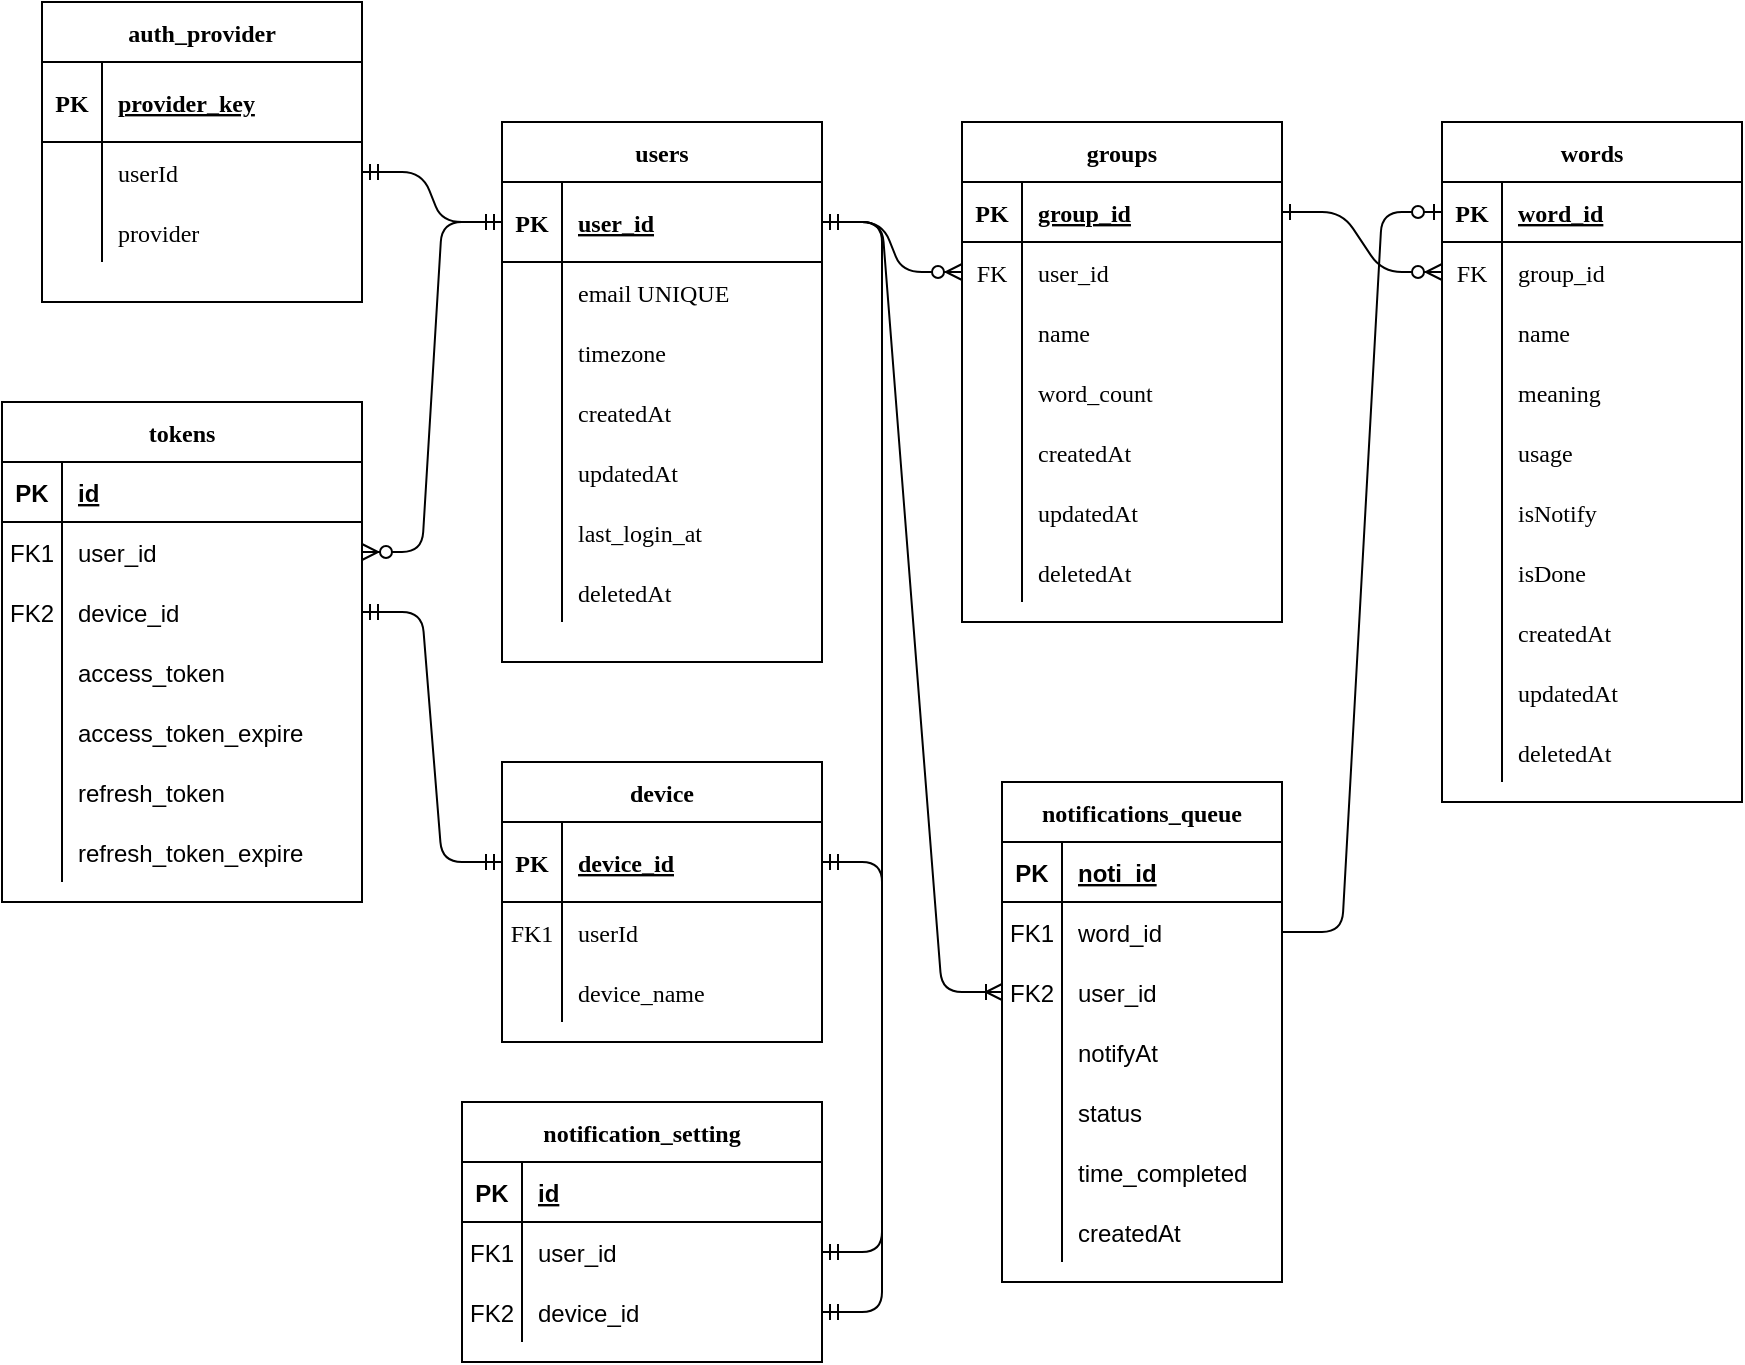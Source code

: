 <mxfile version="14.6.6" type="embed" pages="2"><diagram id="R2lEEEUBdFMjLlhIrx00" name="Page-1"><mxGraphModel dx="909" dy="539" grid="1" gridSize="10" guides="1" tooltips="1" connect="1" arrows="1" fold="1" page="1" pageScale="1" pageWidth="2336" pageHeight="1654" math="0" shadow="0" extFonts="Permanent Marker^https://fonts.googleapis.com/css?family=Permanent+Marker"><root><mxCell id="0"/><mxCell id="1" parent="0"/><mxCell id="C-vyLk0tnHw3VtMMgP7b-1" value="" style="edgeStyle=entityRelationEdgeStyle;endArrow=ERzeroToMany;startArrow=ERone;endFill=1;startFill=0;fontFamily=Garamond;" parent="1" source="C-vyLk0tnHw3VtMMgP7b-24" target="C-vyLk0tnHw3VtMMgP7b-6" edge="1"><mxGeometry width="100" height="100" relative="1" as="geometry"><mxPoint x="1220" y="1240" as="sourcePoint"/><mxPoint x="1320" y="1140" as="targetPoint"/></mxGeometry></mxCell><mxCell id="C-vyLk0tnHw3VtMMgP7b-12" value="" style="edgeStyle=entityRelationEdgeStyle;endArrow=ERzeroToMany;startArrow=ERone;endFill=1;startFill=0;fontFamily=Garamond;" parent="1" source="C-vyLk0tnHw3VtMMgP7b-3" target="C-vyLk0tnHw3VtMMgP7b-17" edge="1"><mxGeometry width="100" height="100" relative="1" as="geometry"><mxPoint x="1280" y="700" as="sourcePoint"/><mxPoint x="1340" y="725" as="targetPoint"/></mxGeometry></mxCell><mxCell id="C-vyLk0tnHw3VtMMgP7b-2" value="groups" style="shape=table;startSize=30;container=1;collapsible=1;childLayout=tableLayout;fixedRows=1;rowLines=0;fontStyle=1;align=center;resizeLast=1;fontFamily=Garamond;" parent="1" vertex="1"><mxGeometry x="1330" y="640" width="160" height="250" as="geometry"/></mxCell><mxCell id="C-vyLk0tnHw3VtMMgP7b-3" value="" style="shape=partialRectangle;collapsible=0;dropTarget=0;pointerEvents=0;fillColor=none;points=[[0,0.5],[1,0.5]];portConstraint=eastwest;top=0;left=0;right=0;bottom=1;fontFamily=Garamond;" parent="C-vyLk0tnHw3VtMMgP7b-2" vertex="1"><mxGeometry y="30" width="160" height="30" as="geometry"/></mxCell><mxCell id="C-vyLk0tnHw3VtMMgP7b-4" value="PK" style="shape=partialRectangle;overflow=hidden;connectable=0;fillColor=none;top=0;left=0;bottom=0;right=0;fontStyle=1;fontFamily=Garamond;" parent="C-vyLk0tnHw3VtMMgP7b-3" vertex="1"><mxGeometry width="30" height="30" as="geometry"/></mxCell><mxCell id="C-vyLk0tnHw3VtMMgP7b-5" value="group_id" style="shape=partialRectangle;overflow=hidden;connectable=0;fillColor=none;top=0;left=0;bottom=0;right=0;align=left;spacingLeft=6;fontStyle=5;fontFamily=Garamond;" parent="C-vyLk0tnHw3VtMMgP7b-3" vertex="1"><mxGeometry x="30" width="130" height="30" as="geometry"/></mxCell><mxCell id="C-vyLk0tnHw3VtMMgP7b-6" value="" style="shape=partialRectangle;collapsible=0;dropTarget=0;pointerEvents=0;fillColor=none;points=[[0,0.5],[1,0.5]];portConstraint=eastwest;top=0;left=0;right=0;bottom=0;fontFamily=Garamond;" parent="C-vyLk0tnHw3VtMMgP7b-2" vertex="1"><mxGeometry y="60" width="160" height="30" as="geometry"/></mxCell><mxCell id="C-vyLk0tnHw3VtMMgP7b-7" value="FK" style="shape=partialRectangle;overflow=hidden;connectable=0;fillColor=none;top=0;left=0;bottom=0;right=0;fontFamily=Garamond;" parent="C-vyLk0tnHw3VtMMgP7b-6" vertex="1"><mxGeometry width="30" height="30" as="geometry"/></mxCell><mxCell id="C-vyLk0tnHw3VtMMgP7b-8" value="user_id" style="shape=partialRectangle;overflow=hidden;connectable=0;fillColor=none;top=0;left=0;bottom=0;right=0;align=left;spacingLeft=6;fontFamily=Garamond;" parent="C-vyLk0tnHw3VtMMgP7b-6" vertex="1"><mxGeometry x="30" width="130" height="30" as="geometry"/></mxCell><mxCell id="C-vyLk0tnHw3VtMMgP7b-9" value="" style="shape=partialRectangle;collapsible=0;dropTarget=0;pointerEvents=0;fillColor=none;points=[[0,0.5],[1,0.5]];portConstraint=eastwest;top=0;left=0;right=0;bottom=0;fontFamily=Garamond;" parent="C-vyLk0tnHw3VtMMgP7b-2" vertex="1"><mxGeometry y="90" width="160" height="30" as="geometry"/></mxCell><mxCell id="C-vyLk0tnHw3VtMMgP7b-10" value="" style="shape=partialRectangle;overflow=hidden;connectable=0;fillColor=none;top=0;left=0;bottom=0;right=0;fontFamily=Garamond;" parent="C-vyLk0tnHw3VtMMgP7b-9" vertex="1"><mxGeometry width="30" height="30" as="geometry"/></mxCell><mxCell id="C-vyLk0tnHw3VtMMgP7b-11" value="name" style="shape=partialRectangle;overflow=hidden;connectable=0;fillColor=none;top=0;left=0;bottom=0;right=0;align=left;spacingLeft=6;fontFamily=Garamond;" parent="C-vyLk0tnHw3VtMMgP7b-9" vertex="1"><mxGeometry x="30" width="130" height="30" as="geometry"/></mxCell><mxCell id="8" value="" style="shape=partialRectangle;collapsible=0;dropTarget=0;pointerEvents=0;fillColor=none;points=[[0,0.5],[1,0.5]];portConstraint=eastwest;top=0;left=0;right=0;bottom=0;fontFamily=Garamond;" parent="C-vyLk0tnHw3VtMMgP7b-2" vertex="1"><mxGeometry y="120" width="160" height="30" as="geometry"/></mxCell><mxCell id="9" value="" style="shape=partialRectangle;overflow=hidden;connectable=0;fillColor=none;top=0;left=0;bottom=0;right=0;fontFamily=Garamond;" parent="8" vertex="1"><mxGeometry width="30" height="30" as="geometry"/></mxCell><mxCell id="10" value="word_count" style="shape=partialRectangle;overflow=hidden;connectable=0;fillColor=none;top=0;left=0;bottom=0;right=0;align=left;spacingLeft=6;fontFamily=Garamond;" parent="8" vertex="1"><mxGeometry x="30" width="130" height="30" as="geometry"/></mxCell><mxCell id="VCVK0qYuMwPECH46nlnQ-43" value="" style="shape=partialRectangle;collapsible=0;dropTarget=0;pointerEvents=0;fillColor=none;points=[[0,0.5],[1,0.5]];portConstraint=eastwest;top=0;left=0;right=0;bottom=0;fontFamily=Garamond;" parent="C-vyLk0tnHw3VtMMgP7b-2" vertex="1"><mxGeometry y="150" width="160" height="30" as="geometry"/></mxCell><mxCell id="VCVK0qYuMwPECH46nlnQ-44" value="" style="shape=partialRectangle;overflow=hidden;connectable=0;fillColor=none;top=0;left=0;bottom=0;right=0;fontFamily=Garamond;" parent="VCVK0qYuMwPECH46nlnQ-43" vertex="1"><mxGeometry width="30" height="30" as="geometry"/></mxCell><mxCell id="VCVK0qYuMwPECH46nlnQ-45" value="createdAt" style="shape=partialRectangle;overflow=hidden;connectable=0;fillColor=none;top=0;left=0;bottom=0;right=0;align=left;spacingLeft=6;fontFamily=Garamond;" parent="VCVK0qYuMwPECH46nlnQ-43" vertex="1"><mxGeometry x="30" width="130" height="30" as="geometry"/></mxCell><mxCell id="VCVK0qYuMwPECH46nlnQ-135" value="" style="shape=partialRectangle;collapsible=0;dropTarget=0;pointerEvents=0;fillColor=none;points=[[0,0.5],[1,0.5]];portConstraint=eastwest;top=0;left=0;right=0;bottom=0;fontFamily=Garamond;" parent="C-vyLk0tnHw3VtMMgP7b-2" vertex="1"><mxGeometry y="180" width="160" height="30" as="geometry"/></mxCell><mxCell id="VCVK0qYuMwPECH46nlnQ-136" value="" style="shape=partialRectangle;overflow=hidden;connectable=0;fillColor=none;top=0;left=0;bottom=0;right=0;fontFamily=Garamond;" parent="VCVK0qYuMwPECH46nlnQ-135" vertex="1"><mxGeometry width="30" height="30" as="geometry"/></mxCell><mxCell id="VCVK0qYuMwPECH46nlnQ-137" value="updatedAt" style="shape=partialRectangle;overflow=hidden;connectable=0;fillColor=none;top=0;left=0;bottom=0;right=0;align=left;spacingLeft=6;fontFamily=Garamond;" parent="VCVK0qYuMwPECH46nlnQ-135" vertex="1"><mxGeometry x="30" width="130" height="30" as="geometry"/></mxCell><mxCell id="VCVK0qYuMwPECH46nlnQ-46" value="" style="shape=partialRectangle;collapsible=0;dropTarget=0;pointerEvents=0;fillColor=none;points=[[0,0.5],[1,0.5]];portConstraint=eastwest;top=0;left=0;right=0;bottom=0;fontFamily=Garamond;" parent="C-vyLk0tnHw3VtMMgP7b-2" vertex="1"><mxGeometry y="210" width="160" height="30" as="geometry"/></mxCell><mxCell id="VCVK0qYuMwPECH46nlnQ-47" value="" style="shape=partialRectangle;overflow=hidden;connectable=0;fillColor=none;top=0;left=0;bottom=0;right=0;fontFamily=Garamond;" parent="VCVK0qYuMwPECH46nlnQ-46" vertex="1"><mxGeometry width="30" height="30" as="geometry"/></mxCell><mxCell id="VCVK0qYuMwPECH46nlnQ-48" value="deletedAt" style="shape=partialRectangle;overflow=hidden;connectable=0;fillColor=none;top=0;left=0;bottom=0;right=0;align=left;spacingLeft=6;fontFamily=Garamond;" parent="VCVK0qYuMwPECH46nlnQ-46" vertex="1"><mxGeometry x="30" width="130" height="30" as="geometry"/></mxCell><mxCell id="C-vyLk0tnHw3VtMMgP7b-13" value="words" style="shape=table;startSize=30;container=1;collapsible=1;childLayout=tableLayout;fixedRows=1;rowLines=0;fontStyle=1;align=center;resizeLast=1;fontFamily=Garamond;" parent="1" vertex="1"><mxGeometry x="1570" y="640" width="150" height="340" as="geometry"/></mxCell><mxCell id="C-vyLk0tnHw3VtMMgP7b-14" value="" style="shape=partialRectangle;collapsible=0;dropTarget=0;pointerEvents=0;fillColor=none;points=[[0,0.5],[1,0.5]];portConstraint=eastwest;top=0;left=0;right=0;bottom=1;fontFamily=Garamond;" parent="C-vyLk0tnHw3VtMMgP7b-13" vertex="1"><mxGeometry y="30" width="150" height="30" as="geometry"/></mxCell><mxCell id="C-vyLk0tnHw3VtMMgP7b-15" value="PK" style="shape=partialRectangle;overflow=hidden;connectable=0;fillColor=none;top=0;left=0;bottom=0;right=0;fontStyle=1;fontFamily=Garamond;" parent="C-vyLk0tnHw3VtMMgP7b-14" vertex="1"><mxGeometry width="30" height="30" as="geometry"/></mxCell><mxCell id="C-vyLk0tnHw3VtMMgP7b-16" value="word_id" style="shape=partialRectangle;overflow=hidden;connectable=0;fillColor=none;top=0;left=0;bottom=0;right=0;align=left;spacingLeft=6;fontStyle=5;fontFamily=Garamond;" parent="C-vyLk0tnHw3VtMMgP7b-14" vertex="1"><mxGeometry x="30" width="120" height="30" as="geometry"/></mxCell><mxCell id="C-vyLk0tnHw3VtMMgP7b-17" value="" style="shape=partialRectangle;collapsible=0;dropTarget=0;pointerEvents=0;fillColor=none;points=[[0,0.5],[1,0.5]];portConstraint=eastwest;top=0;left=0;right=0;bottom=0;fontFamily=Garamond;" parent="C-vyLk0tnHw3VtMMgP7b-13" vertex="1"><mxGeometry y="60" width="150" height="30" as="geometry"/></mxCell><mxCell id="C-vyLk0tnHw3VtMMgP7b-18" value="FK" style="shape=partialRectangle;overflow=hidden;connectable=0;fillColor=none;top=0;left=0;bottom=0;right=0;fontFamily=Garamond;" parent="C-vyLk0tnHw3VtMMgP7b-17" vertex="1"><mxGeometry width="30" height="30" as="geometry"/></mxCell><mxCell id="C-vyLk0tnHw3VtMMgP7b-19" value="group_id" style="shape=partialRectangle;overflow=hidden;connectable=0;fillColor=none;top=0;left=0;bottom=0;right=0;align=left;spacingLeft=6;fontFamily=Garamond;" parent="C-vyLk0tnHw3VtMMgP7b-17" vertex="1"><mxGeometry x="30" width="120" height="30" as="geometry"/></mxCell><mxCell id="C-vyLk0tnHw3VtMMgP7b-20" value="" style="shape=partialRectangle;collapsible=0;dropTarget=0;pointerEvents=0;fillColor=none;points=[[0,0.5],[1,0.5]];portConstraint=eastwest;top=0;left=0;right=0;bottom=0;fontFamily=Garamond;" parent="C-vyLk0tnHw3VtMMgP7b-13" vertex="1"><mxGeometry y="90" width="150" height="30" as="geometry"/></mxCell><mxCell id="C-vyLk0tnHw3VtMMgP7b-21" value="" style="shape=partialRectangle;overflow=hidden;connectable=0;fillColor=none;top=0;left=0;bottom=0;right=0;fontFamily=Garamond;" parent="C-vyLk0tnHw3VtMMgP7b-20" vertex="1"><mxGeometry width="30" height="30" as="geometry"/></mxCell><mxCell id="C-vyLk0tnHw3VtMMgP7b-22" value="name" style="shape=partialRectangle;overflow=hidden;connectable=0;fillColor=none;top=0;left=0;bottom=0;right=0;align=left;spacingLeft=6;fontFamily=Garamond;" parent="C-vyLk0tnHw3VtMMgP7b-20" vertex="1"><mxGeometry x="30" width="120" height="30" as="geometry"/></mxCell><mxCell id="VCVK0qYuMwPECH46nlnQ-64" value="" style="shape=partialRectangle;collapsible=0;dropTarget=0;pointerEvents=0;fillColor=none;points=[[0,0.5],[1,0.5]];portConstraint=eastwest;top=0;left=0;right=0;bottom=0;fontFamily=Garamond;" parent="C-vyLk0tnHw3VtMMgP7b-13" vertex="1"><mxGeometry y="120" width="150" height="30" as="geometry"/></mxCell><mxCell id="VCVK0qYuMwPECH46nlnQ-65" value="" style="shape=partialRectangle;overflow=hidden;connectable=0;fillColor=none;top=0;left=0;bottom=0;right=0;fontFamily=Garamond;" parent="VCVK0qYuMwPECH46nlnQ-64" vertex="1"><mxGeometry width="30" height="30" as="geometry"/></mxCell><mxCell id="VCVK0qYuMwPECH46nlnQ-66" value="meaning" style="shape=partialRectangle;overflow=hidden;connectable=0;fillColor=none;top=0;left=0;bottom=0;right=0;align=left;spacingLeft=6;fontFamily=Garamond;" parent="VCVK0qYuMwPECH46nlnQ-64" vertex="1"><mxGeometry x="30" width="120" height="30" as="geometry"/></mxCell><mxCell id="VCVK0qYuMwPECH46nlnQ-67" value="" style="shape=partialRectangle;collapsible=0;dropTarget=0;pointerEvents=0;fillColor=none;points=[[0,0.5],[1,0.5]];portConstraint=eastwest;top=0;left=0;right=0;bottom=0;fontFamily=Garamond;" parent="C-vyLk0tnHw3VtMMgP7b-13" vertex="1"><mxGeometry y="150" width="150" height="30" as="geometry"/></mxCell><mxCell id="VCVK0qYuMwPECH46nlnQ-68" value="" style="shape=partialRectangle;overflow=hidden;connectable=0;fillColor=none;top=0;left=0;bottom=0;right=0;fontFamily=Garamond;" parent="VCVK0qYuMwPECH46nlnQ-67" vertex="1"><mxGeometry width="30" height="30" as="geometry"/></mxCell><mxCell id="VCVK0qYuMwPECH46nlnQ-69" value="usage" style="shape=partialRectangle;overflow=hidden;connectable=0;fillColor=none;top=0;left=0;bottom=0;right=0;align=left;spacingLeft=6;fontFamily=Garamond;" parent="VCVK0qYuMwPECH46nlnQ-67" vertex="1"><mxGeometry x="30" width="120" height="30" as="geometry"/></mxCell><mxCell id="VCVK0qYuMwPECH46nlnQ-99" value="" style="shape=partialRectangle;collapsible=0;dropTarget=0;pointerEvents=0;fillColor=none;points=[[0,0.5],[1,0.5]];portConstraint=eastwest;top=0;left=0;right=0;bottom=0;fontFamily=Garamond;" parent="C-vyLk0tnHw3VtMMgP7b-13" vertex="1"><mxGeometry y="180" width="150" height="30" as="geometry"/></mxCell><mxCell id="VCVK0qYuMwPECH46nlnQ-100" value="" style="shape=partialRectangle;overflow=hidden;connectable=0;fillColor=none;top=0;left=0;bottom=0;right=0;fontFamily=Garamond;" parent="VCVK0qYuMwPECH46nlnQ-99" vertex="1"><mxGeometry width="30" height="30" as="geometry"/></mxCell><mxCell id="VCVK0qYuMwPECH46nlnQ-101" value="isNotify" style="shape=partialRectangle;overflow=hidden;connectable=0;fillColor=none;top=0;left=0;bottom=0;right=0;align=left;spacingLeft=6;fontFamily=Garamond;" parent="VCVK0qYuMwPECH46nlnQ-99" vertex="1"><mxGeometry x="30" width="120" height="30" as="geometry"/></mxCell><mxCell id="VCVK0qYuMwPECH46nlnQ-112" value="" style="shape=partialRectangle;collapsible=0;dropTarget=0;pointerEvents=0;fillColor=none;points=[[0,0.5],[1,0.5]];portConstraint=eastwest;top=0;left=0;right=0;bottom=0;fontFamily=Garamond;" parent="C-vyLk0tnHw3VtMMgP7b-13" vertex="1"><mxGeometry y="210" width="150" height="30" as="geometry"/></mxCell><mxCell id="VCVK0qYuMwPECH46nlnQ-113" value="" style="shape=partialRectangle;overflow=hidden;connectable=0;fillColor=none;top=0;left=0;bottom=0;right=0;fontFamily=Garamond;" parent="VCVK0qYuMwPECH46nlnQ-112" vertex="1"><mxGeometry width="30" height="30" as="geometry"/></mxCell><mxCell id="VCVK0qYuMwPECH46nlnQ-114" value="isDone" style="shape=partialRectangle;overflow=hidden;connectable=0;fillColor=none;top=0;left=0;bottom=0;right=0;align=left;spacingLeft=6;fontFamily=Garamond;" parent="VCVK0qYuMwPECH46nlnQ-112" vertex="1"><mxGeometry x="30" width="120" height="30" as="geometry"/></mxCell><mxCell id="VCVK0qYuMwPECH46nlnQ-70" value="" style="shape=partialRectangle;collapsible=0;dropTarget=0;pointerEvents=0;fillColor=none;points=[[0,0.5],[1,0.5]];portConstraint=eastwest;top=0;left=0;right=0;bottom=0;fontFamily=Garamond;" parent="C-vyLk0tnHw3VtMMgP7b-13" vertex="1"><mxGeometry y="240" width="150" height="30" as="geometry"/></mxCell><mxCell id="VCVK0qYuMwPECH46nlnQ-71" value="" style="shape=partialRectangle;overflow=hidden;connectable=0;fillColor=none;top=0;left=0;bottom=0;right=0;fontFamily=Garamond;" parent="VCVK0qYuMwPECH46nlnQ-70" vertex="1"><mxGeometry width="30" height="30" as="geometry"/></mxCell><mxCell id="VCVK0qYuMwPECH46nlnQ-72" value="createdAt" style="shape=partialRectangle;overflow=hidden;connectable=0;fillColor=none;top=0;left=0;bottom=0;right=0;align=left;spacingLeft=6;fontFamily=Garamond;" parent="VCVK0qYuMwPECH46nlnQ-70" vertex="1"><mxGeometry x="30" width="120" height="30" as="geometry"/></mxCell><mxCell id="VCVK0qYuMwPECH46nlnQ-73" value="" style="shape=partialRectangle;collapsible=0;dropTarget=0;pointerEvents=0;fillColor=none;points=[[0,0.5],[1,0.5]];portConstraint=eastwest;top=0;left=0;right=0;bottom=0;fontFamily=Garamond;" parent="C-vyLk0tnHw3VtMMgP7b-13" vertex="1"><mxGeometry y="270" width="150" height="30" as="geometry"/></mxCell><mxCell id="VCVK0qYuMwPECH46nlnQ-74" value="" style="shape=partialRectangle;overflow=hidden;connectable=0;fillColor=none;top=0;left=0;bottom=0;right=0;fontFamily=Garamond;" parent="VCVK0qYuMwPECH46nlnQ-73" vertex="1"><mxGeometry width="30" height="30" as="geometry"/></mxCell><mxCell id="VCVK0qYuMwPECH46nlnQ-75" value="updatedAt" style="shape=partialRectangle;overflow=hidden;connectable=0;fillColor=none;top=0;left=0;bottom=0;right=0;align=left;spacingLeft=6;fontFamily=Garamond;" parent="VCVK0qYuMwPECH46nlnQ-73" vertex="1"><mxGeometry x="30" width="120" height="30" as="geometry"/></mxCell><mxCell id="VCVK0qYuMwPECH46nlnQ-79" value="" style="shape=partialRectangle;collapsible=0;dropTarget=0;pointerEvents=0;fillColor=none;points=[[0,0.5],[1,0.5]];portConstraint=eastwest;top=0;left=0;right=0;bottom=0;fontFamily=Garamond;" parent="C-vyLk0tnHw3VtMMgP7b-13" vertex="1"><mxGeometry y="300" width="150" height="30" as="geometry"/></mxCell><mxCell id="VCVK0qYuMwPECH46nlnQ-80" value="" style="shape=partialRectangle;overflow=hidden;connectable=0;fillColor=none;top=0;left=0;bottom=0;right=0;fontFamily=Garamond;" parent="VCVK0qYuMwPECH46nlnQ-79" vertex="1"><mxGeometry width="30" height="30" as="geometry"/></mxCell><mxCell id="VCVK0qYuMwPECH46nlnQ-81" value="deletedAt" style="shape=partialRectangle;overflow=hidden;connectable=0;fillColor=none;top=0;left=0;bottom=0;right=0;align=left;spacingLeft=6;fontFamily=Garamond;" parent="VCVK0qYuMwPECH46nlnQ-79" vertex="1"><mxGeometry x="30" width="120" height="30" as="geometry"/></mxCell><mxCell id="C-vyLk0tnHw3VtMMgP7b-23" value="users" style="shape=table;startSize=30;container=1;collapsible=1;childLayout=tableLayout;fixedRows=1;rowLines=0;fontStyle=1;align=center;resizeLast=1;fontFamily=Garamond;" parent="1" vertex="1"><mxGeometry x="1100" y="640" width="160" height="270" as="geometry"/></mxCell><mxCell id="C-vyLk0tnHw3VtMMgP7b-24" value="" style="shape=partialRectangle;collapsible=0;dropTarget=0;pointerEvents=0;fillColor=none;points=[[0,0.5],[1,0.5]];portConstraint=eastwest;top=0;left=0;right=0;bottom=1;fontFamily=Garamond;" parent="C-vyLk0tnHw3VtMMgP7b-23" vertex="1"><mxGeometry y="30" width="160" height="40" as="geometry"/></mxCell><mxCell id="C-vyLk0tnHw3VtMMgP7b-25" value="PK" style="shape=partialRectangle;overflow=hidden;connectable=0;fillColor=none;top=0;left=0;bottom=0;right=0;fontStyle=1;fontFamily=Garamond;" parent="C-vyLk0tnHw3VtMMgP7b-24" vertex="1"><mxGeometry width="30" height="40" as="geometry"/></mxCell><mxCell id="C-vyLk0tnHw3VtMMgP7b-26" value="user_id" style="shape=partialRectangle;overflow=hidden;connectable=0;fillColor=none;top=0;left=0;bottom=0;right=0;align=left;spacingLeft=6;fontStyle=5;fontFamily=Garamond;" parent="C-vyLk0tnHw3VtMMgP7b-24" vertex="1"><mxGeometry x="30" width="130" height="40" as="geometry"/></mxCell><mxCell id="C-vyLk0tnHw3VtMMgP7b-27" value="" style="shape=partialRectangle;collapsible=0;dropTarget=0;pointerEvents=0;fillColor=none;points=[[0,0.5],[1,0.5]];portConstraint=eastwest;top=0;left=0;right=0;bottom=0;fontFamily=Garamond;" parent="C-vyLk0tnHw3VtMMgP7b-23" vertex="1"><mxGeometry y="70" width="160" height="30" as="geometry"/></mxCell><mxCell id="C-vyLk0tnHw3VtMMgP7b-28" value="" style="shape=partialRectangle;overflow=hidden;connectable=0;fillColor=none;top=0;left=0;bottom=0;right=0;fontFamily=Garamond;" parent="C-vyLk0tnHw3VtMMgP7b-27" vertex="1"><mxGeometry width="30" height="30" as="geometry"/></mxCell><mxCell id="C-vyLk0tnHw3VtMMgP7b-29" value="email UNIQUE" style="shape=partialRectangle;overflow=hidden;connectable=0;fillColor=none;top=0;left=0;bottom=0;right=0;align=left;spacingLeft=6;fontFamily=Garamond;" parent="C-vyLk0tnHw3VtMMgP7b-27" vertex="1"><mxGeometry x="30" width="130" height="30" as="geometry"/></mxCell><mxCell id="2" value="" style="shape=partialRectangle;collapsible=0;dropTarget=0;pointerEvents=0;fillColor=none;points=[[0,0.5],[1,0.5]];portConstraint=eastwest;top=0;left=0;right=0;bottom=0;fontFamily=Garamond;" parent="C-vyLk0tnHw3VtMMgP7b-23" vertex="1"><mxGeometry y="100" width="160" height="30" as="geometry"/></mxCell><mxCell id="3" value="" style="shape=partialRectangle;overflow=hidden;connectable=0;fillColor=none;top=0;left=0;bottom=0;right=0;fontFamily=Garamond;" parent="2" vertex="1"><mxGeometry width="30" height="30" as="geometry"/></mxCell><mxCell id="4" value="timezone" style="shape=partialRectangle;overflow=hidden;connectable=0;fillColor=none;top=0;left=0;bottom=0;right=0;align=left;spacingLeft=6;fontFamily=Garamond;" parent="2" vertex="1"><mxGeometry x="30" width="130" height="30" as="geometry"/></mxCell><mxCell id="VCVK0qYuMwPECH46nlnQ-31" value="" style="shape=partialRectangle;collapsible=0;dropTarget=0;pointerEvents=0;fillColor=none;points=[[0,0.5],[1,0.5]];portConstraint=eastwest;top=0;left=0;right=0;bottom=0;fontFamily=Garamond;" parent="C-vyLk0tnHw3VtMMgP7b-23" vertex="1"><mxGeometry y="130" width="160" height="30" as="geometry"/></mxCell><mxCell id="VCVK0qYuMwPECH46nlnQ-32" value="" style="shape=partialRectangle;overflow=hidden;connectable=0;fillColor=none;top=0;left=0;bottom=0;right=0;fontFamily=Garamond;" parent="VCVK0qYuMwPECH46nlnQ-31" vertex="1"><mxGeometry width="30" height="30" as="geometry"/></mxCell><mxCell id="VCVK0qYuMwPECH46nlnQ-33" value="createdAt" style="shape=partialRectangle;overflow=hidden;connectable=0;fillColor=none;top=0;left=0;bottom=0;right=0;align=left;spacingLeft=6;fontFamily=Garamond;" parent="VCVK0qYuMwPECH46nlnQ-31" vertex="1"><mxGeometry x="30" width="130" height="30" as="geometry"/></mxCell><mxCell id="VCVK0qYuMwPECH46nlnQ-34" value="" style="shape=partialRectangle;collapsible=0;dropTarget=0;pointerEvents=0;fillColor=none;points=[[0,0.5],[1,0.5]];portConstraint=eastwest;top=0;left=0;right=0;bottom=0;fontFamily=Garamond;" parent="C-vyLk0tnHw3VtMMgP7b-23" vertex="1"><mxGeometry y="160" width="160" height="30" as="geometry"/></mxCell><mxCell id="VCVK0qYuMwPECH46nlnQ-35" value="" style="shape=partialRectangle;overflow=hidden;connectable=0;fillColor=none;top=0;left=0;bottom=0;right=0;fontFamily=Garamond;" parent="VCVK0qYuMwPECH46nlnQ-34" vertex="1"><mxGeometry width="30" height="30" as="geometry"/></mxCell><mxCell id="VCVK0qYuMwPECH46nlnQ-36" value="updatedAt" style="shape=partialRectangle;overflow=hidden;connectable=0;fillColor=none;top=0;left=0;bottom=0;right=0;align=left;spacingLeft=6;fontFamily=Garamond;" parent="VCVK0qYuMwPECH46nlnQ-34" vertex="1"><mxGeometry x="30" width="130" height="30" as="geometry"/></mxCell><mxCell id="VCVK0qYuMwPECH46nlnQ-37" value="" style="shape=partialRectangle;collapsible=0;dropTarget=0;pointerEvents=0;fillColor=none;points=[[0,0.5],[1,0.5]];portConstraint=eastwest;top=0;left=0;right=0;bottom=0;fontFamily=Garamond;" parent="C-vyLk0tnHw3VtMMgP7b-23" vertex="1"><mxGeometry y="190" width="160" height="30" as="geometry"/></mxCell><mxCell id="VCVK0qYuMwPECH46nlnQ-38" value="" style="shape=partialRectangle;overflow=hidden;connectable=0;fillColor=none;top=0;left=0;bottom=0;right=0;fontFamily=Garamond;" parent="VCVK0qYuMwPECH46nlnQ-37" vertex="1"><mxGeometry width="30" height="30" as="geometry"/></mxCell><mxCell id="VCVK0qYuMwPECH46nlnQ-39" value="last_login_at" style="shape=partialRectangle;overflow=hidden;connectable=0;fillColor=none;top=0;left=0;bottom=0;right=0;align=left;spacingLeft=6;fontFamily=Garamond;" parent="VCVK0qYuMwPECH46nlnQ-37" vertex="1"><mxGeometry x="30" width="130" height="30" as="geometry"/></mxCell><mxCell id="5" value="" style="shape=partialRectangle;collapsible=0;dropTarget=0;pointerEvents=0;fillColor=none;points=[[0,0.5],[1,0.5]];portConstraint=eastwest;top=0;left=0;right=0;bottom=0;fontFamily=Garamond;" parent="C-vyLk0tnHw3VtMMgP7b-23" vertex="1"><mxGeometry y="220" width="160" height="30" as="geometry"/></mxCell><mxCell id="6" value="" style="shape=partialRectangle;overflow=hidden;connectable=0;fillColor=none;top=0;left=0;bottom=0;right=0;fontFamily=Garamond;" parent="5" vertex="1"><mxGeometry width="30" height="30" as="geometry"/></mxCell><mxCell id="7" value="deletedAt" style="shape=partialRectangle;overflow=hidden;connectable=0;fillColor=none;top=0;left=0;bottom=0;right=0;align=left;spacingLeft=6;fontFamily=Garamond;" parent="5" vertex="1"><mxGeometry x="30" width="130" height="30" as="geometry"/></mxCell><mxCell id="VCVK0qYuMwPECH46nlnQ-86" value="notifications_queue" style="shape=table;startSize=30;container=1;collapsible=1;childLayout=tableLayout;fixedRows=1;rowLines=0;fontStyle=1;align=center;resizeLast=1;fontFamily=Garamond;" parent="1" vertex="1"><mxGeometry x="1350" y="970" width="140" height="250" as="geometry"/></mxCell><mxCell id="VCVK0qYuMwPECH46nlnQ-87" value="" style="shape=partialRectangle;collapsible=0;dropTarget=0;pointerEvents=0;fillColor=none;top=0;left=0;bottom=1;right=0;points=[[0,0.5],[1,0.5]];portConstraint=eastwest;" parent="VCVK0qYuMwPECH46nlnQ-86" vertex="1"><mxGeometry y="30" width="140" height="30" as="geometry"/></mxCell><mxCell id="VCVK0qYuMwPECH46nlnQ-88" value="PK" style="shape=partialRectangle;connectable=0;fillColor=none;top=0;left=0;bottom=0;right=0;fontStyle=1;overflow=hidden;" parent="VCVK0qYuMwPECH46nlnQ-87" vertex="1"><mxGeometry width="30.0" height="30" as="geometry"/></mxCell><mxCell id="VCVK0qYuMwPECH46nlnQ-89" value="noti_id" style="shape=partialRectangle;connectable=0;fillColor=none;top=0;left=0;bottom=0;right=0;align=left;spacingLeft=6;fontStyle=5;overflow=hidden;" parent="VCVK0qYuMwPECH46nlnQ-87" vertex="1"><mxGeometry x="30.0" width="110.0" height="30" as="geometry"/></mxCell><mxCell id="VCVK0qYuMwPECH46nlnQ-90" value="" style="shape=partialRectangle;collapsible=0;dropTarget=0;pointerEvents=0;fillColor=none;top=0;left=0;bottom=0;right=0;points=[[0,0.5],[1,0.5]];portConstraint=eastwest;" parent="VCVK0qYuMwPECH46nlnQ-86" vertex="1"><mxGeometry y="60" width="140" height="30" as="geometry"/></mxCell><mxCell id="VCVK0qYuMwPECH46nlnQ-91" value="FK1" style="shape=partialRectangle;connectable=0;fillColor=none;top=0;left=0;bottom=0;right=0;editable=1;overflow=hidden;" parent="VCVK0qYuMwPECH46nlnQ-90" vertex="1"><mxGeometry width="30.0" height="30" as="geometry"/></mxCell><mxCell id="VCVK0qYuMwPECH46nlnQ-92" value="word_id" style="shape=partialRectangle;connectable=0;fillColor=none;top=0;left=0;bottom=0;right=0;align=left;spacingLeft=6;overflow=hidden;" parent="VCVK0qYuMwPECH46nlnQ-90" vertex="1"><mxGeometry x="30.0" width="110.0" height="30" as="geometry"/></mxCell><mxCell id="VCVK0qYuMwPECH46nlnQ-96" value="" style="shape=partialRectangle;collapsible=0;dropTarget=0;pointerEvents=0;fillColor=none;top=0;left=0;bottom=0;right=0;points=[[0,0.5],[1,0.5]];portConstraint=eastwest;" parent="VCVK0qYuMwPECH46nlnQ-86" vertex="1"><mxGeometry y="90" width="140" height="30" as="geometry"/></mxCell><mxCell id="VCVK0qYuMwPECH46nlnQ-97" value="FK2" style="shape=partialRectangle;connectable=0;fillColor=none;top=0;left=0;bottom=0;right=0;editable=1;overflow=hidden;" parent="VCVK0qYuMwPECH46nlnQ-96" vertex="1"><mxGeometry width="30.0" height="30" as="geometry"/></mxCell><mxCell id="VCVK0qYuMwPECH46nlnQ-98" value="user_id" style="shape=partialRectangle;connectable=0;fillColor=none;top=0;left=0;bottom=0;right=0;align=left;spacingLeft=6;overflow=hidden;" parent="VCVK0qYuMwPECH46nlnQ-96" vertex="1"><mxGeometry x="30.0" width="110.0" height="30" as="geometry"/></mxCell><mxCell id="VCVK0qYuMwPECH46nlnQ-118" value="" style="shape=partialRectangle;collapsible=0;dropTarget=0;pointerEvents=0;fillColor=none;top=0;left=0;bottom=0;right=0;points=[[0,0.5],[1,0.5]];portConstraint=eastwest;" parent="VCVK0qYuMwPECH46nlnQ-86" vertex="1"><mxGeometry y="120" width="140" height="30" as="geometry"/></mxCell><mxCell id="VCVK0qYuMwPECH46nlnQ-119" value="" style="shape=partialRectangle;connectable=0;fillColor=none;top=0;left=0;bottom=0;right=0;editable=1;overflow=hidden;" parent="VCVK0qYuMwPECH46nlnQ-118" vertex="1"><mxGeometry width="30.0" height="30" as="geometry"/></mxCell><mxCell id="VCVK0qYuMwPECH46nlnQ-120" value="notifyAt" style="shape=partialRectangle;connectable=0;fillColor=none;top=0;left=0;bottom=0;right=0;align=left;spacingLeft=6;overflow=hidden;" parent="VCVK0qYuMwPECH46nlnQ-118" vertex="1"><mxGeometry x="30.0" width="110.0" height="30" as="geometry"/></mxCell><mxCell id="117" value="" style="shape=partialRectangle;collapsible=0;dropTarget=0;pointerEvents=0;fillColor=none;top=0;left=0;bottom=0;right=0;points=[[0,0.5],[1,0.5]];portConstraint=eastwest;" vertex="1" parent="VCVK0qYuMwPECH46nlnQ-86"><mxGeometry y="150" width="140" height="30" as="geometry"/></mxCell><mxCell id="118" value="" style="shape=partialRectangle;connectable=0;fillColor=none;top=0;left=0;bottom=0;right=0;editable=1;overflow=hidden;" vertex="1" parent="117"><mxGeometry width="30.0" height="30" as="geometry"/></mxCell><mxCell id="119" value="status" style="shape=partialRectangle;connectable=0;fillColor=none;top=0;left=0;bottom=0;right=0;align=left;spacingLeft=6;overflow=hidden;" vertex="1" parent="117"><mxGeometry x="30.0" width="110.0" height="30" as="geometry"/></mxCell><mxCell id="120" value="" style="shape=partialRectangle;collapsible=0;dropTarget=0;pointerEvents=0;fillColor=none;top=0;left=0;bottom=0;right=0;points=[[0,0.5],[1,0.5]];portConstraint=eastwest;" vertex="1" parent="VCVK0qYuMwPECH46nlnQ-86"><mxGeometry y="180" width="140" height="30" as="geometry"/></mxCell><mxCell id="121" value="" style="shape=partialRectangle;connectable=0;fillColor=none;top=0;left=0;bottom=0;right=0;editable=1;overflow=hidden;" vertex="1" parent="120"><mxGeometry width="30.0" height="30" as="geometry"/></mxCell><mxCell id="122" value="time_completed" style="shape=partialRectangle;connectable=0;fillColor=none;top=0;left=0;bottom=0;right=0;align=left;spacingLeft=6;overflow=hidden;" vertex="1" parent="120"><mxGeometry x="30.0" width="110.0" height="30" as="geometry"/></mxCell><mxCell id="VCVK0qYuMwPECH46nlnQ-138" value="" style="shape=partialRectangle;collapsible=0;dropTarget=0;pointerEvents=0;fillColor=none;top=0;left=0;bottom=0;right=0;points=[[0,0.5],[1,0.5]];portConstraint=eastwest;" parent="VCVK0qYuMwPECH46nlnQ-86" vertex="1"><mxGeometry y="210" width="140" height="30" as="geometry"/></mxCell><mxCell id="VCVK0qYuMwPECH46nlnQ-139" value="" style="shape=partialRectangle;connectable=0;fillColor=none;top=0;left=0;bottom=0;right=0;editable=1;overflow=hidden;" parent="VCVK0qYuMwPECH46nlnQ-138" vertex="1"><mxGeometry width="30.0" height="30" as="geometry"/></mxCell><mxCell id="VCVK0qYuMwPECH46nlnQ-140" value="createdAt" style="shape=partialRectangle;connectable=0;fillColor=none;top=0;left=0;bottom=0;right=0;align=left;spacingLeft=6;overflow=hidden;" parent="VCVK0qYuMwPECH46nlnQ-138" vertex="1"><mxGeometry x="30.0" width="110.0" height="30" as="geometry"/></mxCell><mxCell id="VCVK0qYuMwPECH46nlnQ-117" value="" style="edgeStyle=entityRelationEdgeStyle;fontSize=12;html=1;endArrow=ERzeroToOne;endFill=1;fontFamily=Garamond;entryX=0;entryY=0.5;entryDx=0;entryDy=0;exitX=1;exitY=0.5;exitDx=0;exitDy=0;" parent="1" source="VCVK0qYuMwPECH46nlnQ-90" target="C-vyLk0tnHw3VtMMgP7b-14" edge="1"><mxGeometry width="100" height="100" relative="1" as="geometry"><mxPoint x="1500" y="1060" as="sourcePoint"/><mxPoint x="1590" y="960" as="targetPoint"/></mxGeometry></mxCell><mxCell id="VCVK0qYuMwPECH46nlnQ-121" value="" style="edgeStyle=entityRelationEdgeStyle;fontSize=12;html=1;endArrow=ERoneToMany;fontFamily=Garamond;exitX=1;exitY=0.5;exitDx=0;exitDy=0;entryX=0;entryY=0.5;entryDx=0;entryDy=0;" parent="1" source="C-vyLk0tnHw3VtMMgP7b-24" target="VCVK0qYuMwPECH46nlnQ-96" edge="1"><mxGeometry width="100" height="100" relative="1" as="geometry"><mxPoint x="1480" y="980" as="sourcePoint"/><mxPoint x="1580" y="880" as="targetPoint"/></mxGeometry></mxCell><mxCell id="11" value="auth_provider" style="shape=table;startSize=30;container=1;collapsible=1;childLayout=tableLayout;fixedRows=1;rowLines=0;fontStyle=1;align=center;resizeLast=1;fontFamily=Garamond;" parent="1" vertex="1"><mxGeometry x="870" y="580" width="160" height="150" as="geometry"/></mxCell><mxCell id="12" value="" style="shape=partialRectangle;collapsible=0;dropTarget=0;pointerEvents=0;fillColor=none;points=[[0,0.5],[1,0.5]];portConstraint=eastwest;top=0;left=0;right=0;bottom=1;fontFamily=Garamond;" parent="11" vertex="1"><mxGeometry y="30" width="160" height="40" as="geometry"/></mxCell><mxCell id="13" value="PK" style="shape=partialRectangle;overflow=hidden;connectable=0;fillColor=none;top=0;left=0;bottom=0;right=0;fontStyle=1;fontFamily=Garamond;" parent="12" vertex="1"><mxGeometry width="30" height="40" as="geometry"/></mxCell><mxCell id="14" value="provider_key" style="shape=partialRectangle;overflow=hidden;connectable=0;fillColor=none;top=0;left=0;bottom=0;right=0;align=left;spacingLeft=6;fontStyle=5;fontFamily=Garamond;" parent="12" vertex="1"><mxGeometry x="30" width="130" height="40" as="geometry"/></mxCell><mxCell id="15" value="" style="shape=partialRectangle;collapsible=0;dropTarget=0;pointerEvents=0;fillColor=none;points=[[0,0.5],[1,0.5]];portConstraint=eastwest;top=0;left=0;right=0;bottom=0;fontFamily=Garamond;" parent="11" vertex="1"><mxGeometry y="70" width="160" height="30" as="geometry"/></mxCell><mxCell id="16" value="" style="shape=partialRectangle;overflow=hidden;connectable=0;fillColor=none;top=0;left=0;bottom=0;right=0;fontFamily=Garamond;" parent="15" vertex="1"><mxGeometry width="30" height="30" as="geometry"/></mxCell><mxCell id="17" value="userId" style="shape=partialRectangle;overflow=hidden;connectable=0;fillColor=none;top=0;left=0;bottom=0;right=0;align=left;spacingLeft=6;fontFamily=Garamond;" parent="15" vertex="1"><mxGeometry x="30" width="130" height="30" as="geometry"/></mxCell><mxCell id="18" value="" style="shape=partialRectangle;collapsible=0;dropTarget=0;pointerEvents=0;fillColor=none;points=[[0,0.5],[1,0.5]];portConstraint=eastwest;top=0;left=0;right=0;bottom=0;fontFamily=Garamond;" parent="11" vertex="1"><mxGeometry y="100" width="160" height="30" as="geometry"/></mxCell><mxCell id="19" value="" style="shape=partialRectangle;overflow=hidden;connectable=0;fillColor=none;top=0;left=0;bottom=0;right=0;fontFamily=Garamond;" parent="18" vertex="1"><mxGeometry width="30" height="30" as="geometry"/></mxCell><mxCell id="20" value="provider" style="shape=partialRectangle;overflow=hidden;connectable=0;fillColor=none;top=0;left=0;bottom=0;right=0;align=left;spacingLeft=6;fontFamily=Garamond;" parent="18" vertex="1"><mxGeometry x="30" width="130" height="30" as="geometry"/></mxCell><mxCell id="62" value="tokens" style="shape=table;startSize=30;container=1;collapsible=1;childLayout=tableLayout;fixedRows=1;rowLines=0;fontStyle=1;align=center;resizeLast=1;fontFamily=Garamond;" parent="1" vertex="1"><mxGeometry x="850" y="780" width="180" height="250" as="geometry"/></mxCell><mxCell id="63" value="" style="shape=partialRectangle;collapsible=0;dropTarget=0;pointerEvents=0;fillColor=none;top=0;left=0;bottom=1;right=0;points=[[0,0.5],[1,0.5]];portConstraint=eastwest;" parent="62" vertex="1"><mxGeometry y="30" width="180" height="30" as="geometry"/></mxCell><mxCell id="64" value="PK" style="shape=partialRectangle;connectable=0;fillColor=none;top=0;left=0;bottom=0;right=0;fontStyle=1;overflow=hidden;" parent="63" vertex="1"><mxGeometry width="30" height="30" as="geometry"/></mxCell><mxCell id="65" value="id" style="shape=partialRectangle;connectable=0;fillColor=none;top=0;left=0;bottom=0;right=0;align=left;spacingLeft=6;fontStyle=5;overflow=hidden;" parent="63" vertex="1"><mxGeometry x="30" width="150" height="30" as="geometry"/></mxCell><mxCell id="66" value="" style="shape=partialRectangle;collapsible=0;dropTarget=0;pointerEvents=0;fillColor=none;top=0;left=0;bottom=0;right=0;points=[[0,0.5],[1,0.5]];portConstraint=eastwest;" parent="62" vertex="1"><mxGeometry y="60" width="180" height="30" as="geometry"/></mxCell><mxCell id="67" value="FK1" style="shape=partialRectangle;connectable=0;fillColor=none;top=0;left=0;bottom=0;right=0;editable=1;overflow=hidden;" parent="66" vertex="1"><mxGeometry width="30" height="30" as="geometry"/></mxCell><mxCell id="68" value="user_id" style="shape=partialRectangle;connectable=0;fillColor=none;top=0;left=0;bottom=0;right=0;align=left;spacingLeft=6;overflow=hidden;" parent="66" vertex="1"><mxGeometry x="30" width="150" height="30" as="geometry"/></mxCell><mxCell id="94" value="" style="shape=partialRectangle;collapsible=0;dropTarget=0;pointerEvents=0;fillColor=none;top=0;left=0;bottom=0;right=0;points=[[0,0.5],[1,0.5]];portConstraint=eastwest;" parent="62" vertex="1"><mxGeometry y="90" width="180" height="30" as="geometry"/></mxCell><mxCell id="95" value="FK2" style="shape=partialRectangle;connectable=0;fillColor=none;top=0;left=0;bottom=0;right=0;editable=1;overflow=hidden;" parent="94" vertex="1"><mxGeometry width="30" height="30" as="geometry"/></mxCell><mxCell id="96" value="device_id" style="shape=partialRectangle;connectable=0;fillColor=none;top=0;left=0;bottom=0;right=0;align=left;spacingLeft=6;overflow=hidden;" parent="94" vertex="1"><mxGeometry x="30" width="150" height="30" as="geometry"/></mxCell><mxCell id="69" value="" style="shape=partialRectangle;collapsible=0;dropTarget=0;pointerEvents=0;fillColor=none;top=0;left=0;bottom=0;right=0;points=[[0,0.5],[1,0.5]];portConstraint=eastwest;" parent="62" vertex="1"><mxGeometry y="120" width="180" height="30" as="geometry"/></mxCell><mxCell id="70" value="" style="shape=partialRectangle;connectable=0;fillColor=none;top=0;left=0;bottom=0;right=0;editable=1;overflow=hidden;" parent="69" vertex="1"><mxGeometry width="30" height="30" as="geometry"/></mxCell><mxCell id="71" value="access_token" style="shape=partialRectangle;connectable=0;fillColor=none;top=0;left=0;bottom=0;right=0;align=left;spacingLeft=6;overflow=hidden;" parent="69" vertex="1"><mxGeometry x="30" width="150" height="30" as="geometry"/></mxCell><mxCell id="72" value="" style="shape=partialRectangle;collapsible=0;dropTarget=0;pointerEvents=0;fillColor=none;top=0;left=0;bottom=0;right=0;points=[[0,0.5],[1,0.5]];portConstraint=eastwest;" parent="62" vertex="1"><mxGeometry y="150" width="180" height="30" as="geometry"/></mxCell><mxCell id="73" value="" style="shape=partialRectangle;connectable=0;fillColor=none;top=0;left=0;bottom=0;right=0;editable=1;overflow=hidden;" parent="72" vertex="1"><mxGeometry width="30" height="30" as="geometry"/></mxCell><mxCell id="74" value="access_token_expire" style="shape=partialRectangle;connectable=0;fillColor=none;top=0;left=0;bottom=0;right=0;align=left;spacingLeft=6;overflow=hidden;" parent="72" vertex="1"><mxGeometry x="30" width="150" height="30" as="geometry"/></mxCell><mxCell id="75" value="" style="shape=partialRectangle;collapsible=0;dropTarget=0;pointerEvents=0;fillColor=none;top=0;left=0;bottom=0;right=0;points=[[0,0.5],[1,0.5]];portConstraint=eastwest;" parent="62" vertex="1"><mxGeometry y="180" width="180" height="30" as="geometry"/></mxCell><mxCell id="76" value="" style="shape=partialRectangle;connectable=0;fillColor=none;top=0;left=0;bottom=0;right=0;editable=1;overflow=hidden;" parent="75" vertex="1"><mxGeometry width="30" height="30" as="geometry"/></mxCell><mxCell id="77" value="refresh_token" style="shape=partialRectangle;connectable=0;fillColor=none;top=0;left=0;bottom=0;right=0;align=left;spacingLeft=6;overflow=hidden;" parent="75" vertex="1"><mxGeometry x="30" width="150" height="30" as="geometry"/></mxCell><mxCell id="78" value="" style="shape=partialRectangle;collapsible=0;dropTarget=0;pointerEvents=0;fillColor=none;top=0;left=0;bottom=0;right=0;points=[[0,0.5],[1,0.5]];portConstraint=eastwest;" parent="62" vertex="1"><mxGeometry y="210" width="180" height="30" as="geometry"/></mxCell><mxCell id="79" value="" style="shape=partialRectangle;connectable=0;fillColor=none;top=0;left=0;bottom=0;right=0;editable=1;overflow=hidden;" parent="78" vertex="1"><mxGeometry width="30" height="30" as="geometry"/></mxCell><mxCell id="80" value="refresh_token_expire" style="shape=partialRectangle;connectable=0;fillColor=none;top=0;left=0;bottom=0;right=0;align=left;spacingLeft=6;overflow=hidden;" parent="78" vertex="1"><mxGeometry x="30" width="150" height="30" as="geometry"/></mxCell><mxCell id="82" value="" style="edgeStyle=entityRelationEdgeStyle;endArrow=ERzeroToMany;startArrow=ERone;endFill=1;startFill=0;fontFamily=Garamond;exitX=0;exitY=0.5;exitDx=0;exitDy=0;" parent="1" source="C-vyLk0tnHw3VtMMgP7b-24" target="66" edge="1"><mxGeometry width="100" height="100" relative="1" as="geometry"><mxPoint x="1270" y="700" as="sourcePoint"/><mxPoint x="1340" y="725" as="targetPoint"/></mxGeometry></mxCell><mxCell id="83" value="" style="edgeStyle=entityRelationEdgeStyle;fontSize=12;html=1;endArrow=ERmandOne;startArrow=ERmandOne;exitX=1;exitY=0.5;exitDx=0;exitDy=0;" parent="1" source="15" edge="1"><mxGeometry width="100" height="100" relative="1" as="geometry"><mxPoint x="1130" y="960" as="sourcePoint"/><mxPoint x="1100" y="690" as="targetPoint"/></mxGeometry></mxCell><mxCell id="84" value="device" style="shape=table;startSize=30;container=1;collapsible=1;childLayout=tableLayout;fixedRows=1;rowLines=0;fontStyle=1;align=center;resizeLast=1;fontFamily=Garamond;" parent="1" vertex="1"><mxGeometry x="1100" y="960" width="160" height="140" as="geometry"/></mxCell><mxCell id="85" value="" style="shape=partialRectangle;collapsible=0;dropTarget=0;pointerEvents=0;fillColor=none;points=[[0,0.5],[1,0.5]];portConstraint=eastwest;top=0;left=0;right=0;bottom=1;fontFamily=Garamond;" parent="84" vertex="1"><mxGeometry y="30" width="160" height="40" as="geometry"/></mxCell><mxCell id="86" value="PK" style="shape=partialRectangle;overflow=hidden;connectable=0;fillColor=none;top=0;left=0;bottom=0;right=0;fontStyle=1;fontFamily=Garamond;" parent="85" vertex="1"><mxGeometry width="30.0" height="40" as="geometry"/></mxCell><mxCell id="87" value="device_id" style="shape=partialRectangle;overflow=hidden;connectable=0;fillColor=none;top=0;left=0;bottom=0;right=0;align=left;spacingLeft=6;fontStyle=5;fontFamily=Garamond;" parent="85" vertex="1"><mxGeometry x="30.0" width="130.0" height="40" as="geometry"/></mxCell><mxCell id="88" value="" style="shape=partialRectangle;collapsible=0;dropTarget=0;pointerEvents=0;fillColor=none;points=[[0,0.5],[1,0.5]];portConstraint=eastwest;top=0;left=0;right=0;bottom=0;fontFamily=Garamond;" parent="84" vertex="1"><mxGeometry y="70" width="160" height="30" as="geometry"/></mxCell><mxCell id="89" value="FK1" style="shape=partialRectangle;overflow=hidden;connectable=0;fillColor=none;top=0;left=0;bottom=0;right=0;fontFamily=Garamond;" parent="88" vertex="1"><mxGeometry width="30.0" height="30" as="geometry"/></mxCell><mxCell id="90" value="userId" style="shape=partialRectangle;overflow=hidden;connectable=0;fillColor=none;top=0;left=0;bottom=0;right=0;align=left;spacingLeft=6;fontFamily=Garamond;" parent="88" vertex="1"><mxGeometry x="30.0" width="130.0" height="30" as="geometry"/></mxCell><mxCell id="123" value="" style="shape=partialRectangle;collapsible=0;dropTarget=0;pointerEvents=0;fillColor=none;points=[[0,0.5],[1,0.5]];portConstraint=eastwest;top=0;left=0;right=0;bottom=0;fontFamily=Garamond;" vertex="1" parent="84"><mxGeometry y="100" width="160" height="30" as="geometry"/></mxCell><mxCell id="124" value="" style="shape=partialRectangle;overflow=hidden;connectable=0;fillColor=none;top=0;left=0;bottom=0;right=0;fontFamily=Garamond;" vertex="1" parent="123"><mxGeometry width="30.0" height="30" as="geometry"/></mxCell><mxCell id="125" value="device_name" style="shape=partialRectangle;overflow=hidden;connectable=0;fillColor=none;top=0;left=0;bottom=0;right=0;align=left;spacingLeft=6;fontFamily=Garamond;" vertex="1" parent="123"><mxGeometry x="30.0" width="130.0" height="30" as="geometry"/></mxCell><mxCell id="98" value="" style="edgeStyle=entityRelationEdgeStyle;fontSize=12;html=1;endArrow=ERmandOne;startArrow=ERmandOne;exitX=1;exitY=0.5;exitDx=0;exitDy=0;entryX=0;entryY=0.5;entryDx=0;entryDy=0;" parent="1" source="94" target="85" edge="1"><mxGeometry width="100" height="100" relative="1" as="geometry"><mxPoint x="1040.0" y="675.0" as="sourcePoint"/><mxPoint x="1110.0" y="700.0" as="targetPoint"/></mxGeometry></mxCell><mxCell id="99" value="notification_setting" style="shape=table;startSize=30;container=1;collapsible=1;childLayout=tableLayout;fixedRows=1;rowLines=0;fontStyle=1;align=center;resizeLast=1;fontFamily=Garamond;" parent="1" vertex="1"><mxGeometry x="1080" y="1130" width="180" height="130" as="geometry"/></mxCell><mxCell id="100" value="" style="shape=partialRectangle;collapsible=0;dropTarget=0;pointerEvents=0;fillColor=none;top=0;left=0;bottom=1;right=0;points=[[0,0.5],[1,0.5]];portConstraint=eastwest;" parent="99" vertex="1"><mxGeometry y="30" width="180" height="30" as="geometry"/></mxCell><mxCell id="101" value="PK" style="shape=partialRectangle;connectable=0;fillColor=none;top=0;left=0;bottom=0;right=0;fontStyle=1;overflow=hidden;" parent="100" vertex="1"><mxGeometry width="30" height="30" as="geometry"/></mxCell><mxCell id="102" value="id" style="shape=partialRectangle;connectable=0;fillColor=none;top=0;left=0;bottom=0;right=0;align=left;spacingLeft=6;fontStyle=5;overflow=hidden;" parent="100" vertex="1"><mxGeometry x="30" width="150" height="30" as="geometry"/></mxCell><mxCell id="103" value="" style="shape=partialRectangle;collapsible=0;dropTarget=0;pointerEvents=0;fillColor=none;top=0;left=0;bottom=0;right=0;points=[[0,0.5],[1,0.5]];portConstraint=eastwest;" parent="99" vertex="1"><mxGeometry y="60" width="180" height="30" as="geometry"/></mxCell><mxCell id="104" value="FK1" style="shape=partialRectangle;connectable=0;fillColor=none;top=0;left=0;bottom=0;right=0;editable=1;overflow=hidden;" parent="103" vertex="1"><mxGeometry width="30" height="30" as="geometry"/></mxCell><mxCell id="105" value="user_id" style="shape=partialRectangle;connectable=0;fillColor=none;top=0;left=0;bottom=0;right=0;align=left;spacingLeft=6;overflow=hidden;" parent="103" vertex="1"><mxGeometry x="30" width="150" height="30" as="geometry"/></mxCell><mxCell id="106" value="" style="shape=partialRectangle;collapsible=0;dropTarget=0;pointerEvents=0;fillColor=none;top=0;left=0;bottom=0;right=0;points=[[0,0.5],[1,0.5]];portConstraint=eastwest;" parent="99" vertex="1"><mxGeometry y="90" width="180" height="30" as="geometry"/></mxCell><mxCell id="107" value="FK2" style="shape=partialRectangle;connectable=0;fillColor=none;top=0;left=0;bottom=0;right=0;editable=1;overflow=hidden;" parent="106" vertex="1"><mxGeometry width="30" height="30" as="geometry"/></mxCell><mxCell id="108" value="device_id" style="shape=partialRectangle;connectable=0;fillColor=none;top=0;left=0;bottom=0;right=0;align=left;spacingLeft=6;overflow=hidden;" parent="106" vertex="1"><mxGeometry x="30" width="150" height="30" as="geometry"/></mxCell><mxCell id="115" value="" style="edgeStyle=entityRelationEdgeStyle;fontSize=12;html=1;endArrow=ERmandOne;startArrow=ERmandOne;exitX=1;exitY=0.5;exitDx=0;exitDy=0;entryX=1;entryY=0.5;entryDx=0;entryDy=0;" edge="1" parent="1" source="106" target="85"><mxGeometry width="100" height="100" relative="1" as="geometry"><mxPoint x="1040" y="895" as="sourcePoint"/><mxPoint x="1110" y="1020" as="targetPoint"/></mxGeometry></mxCell><mxCell id="116" value="" style="edgeStyle=entityRelationEdgeStyle;fontSize=12;html=1;endArrow=ERmandOne;startArrow=ERmandOne;exitX=1;exitY=0.5;exitDx=0;exitDy=0;entryX=1;entryY=0.5;entryDx=0;entryDy=0;" edge="1" parent="1" source="103" target="C-vyLk0tnHw3VtMMgP7b-24"><mxGeometry width="100" height="100" relative="1" as="geometry"><mxPoint x="1270.0" y="1215" as="sourcePoint"/><mxPoint x="1270" y="860" as="targetPoint"/></mxGeometry></mxCell></root></mxGraphModel></diagram><diagram id="eRfDBVSWqmNToIUCemO9" name="Page-2"><mxGraphModel dx="1382" dy="486" grid="1" gridSize="10" guides="1" tooltips="1" connect="1" arrows="1" fold="1" page="1" pageScale="1" pageWidth="850" pageHeight="1100" math="0" shadow="0"><root><mxCell id="BDmZvuT3g35uAjfMViH--0"/><mxCell id="BDmZvuT3g35uAjfMViH--1" parent="BDmZvuT3g35uAjfMViH--0"/></root></mxGraphModel></diagram></mxfile>